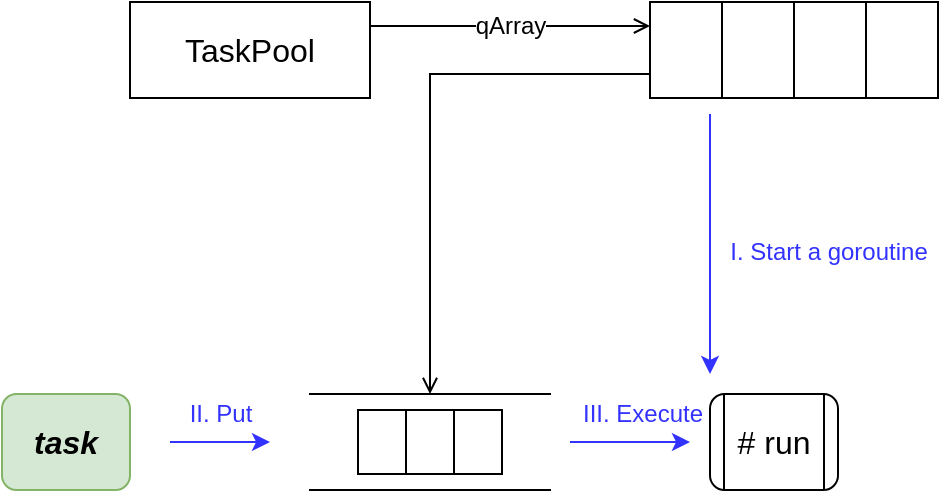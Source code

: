 <mxfile version="12.6.5" type="device"><diagram id="a55XZDYCs47zxHzTgkuK" name="task-pool"><mxGraphModel dx="946" dy="680" grid="1" gridSize="10" guides="1" tooltips="1" connect="1" arrows="1" fold="1" page="1" pageScale="1" pageWidth="850" pageHeight="1100" math="0" shadow="0"><root><mxCell id="0"/><mxCell id="1" parent="0"/><mxCell id="npmI5yXSIAtkeKeUTvYj-6" value="qArray" style="edgeStyle=orthogonalEdgeStyle;rounded=0;orthogonalLoop=1;jettySize=auto;html=1;exitX=1;exitY=0.25;exitDx=0;exitDy=0;fontSize=12;endArrow=open;endFill=0;entryX=0;entryY=0.25;entryDx=0;entryDy=0;" parent="1" source="npmI5yXSIAtkeKeUTvYj-1" target="npmI5yXSIAtkeKeUTvYj-7" edge="1"><mxGeometry relative="1" as="geometry"><mxPoint x="490" y="138" as="targetPoint"/></mxGeometry></mxCell><mxCell id="npmI5yXSIAtkeKeUTvYj-1" value="TaskPool" style="rounded=0;whiteSpace=wrap;html=1;fontSize=16;" parent="1" vertex="1"><mxGeometry x="240" y="114" width="120" height="48" as="geometry"/></mxCell><mxCell id="npmI5yXSIAtkeKeUTvYj-2" value="" style="shape=partialRectangle;whiteSpace=wrap;html=1;left=0;right=0;fillColor=none;fontSize=16;" parent="1" vertex="1"><mxGeometry x="330" y="310" width="120" height="48" as="geometry"/></mxCell><mxCell id="npmI5yXSIAtkeKeUTvYj-3" value="" style="rounded=0;whiteSpace=wrap;html=1;fontSize=16;" parent="1" vertex="1"><mxGeometry x="354" y="318" width="24" height="32" as="geometry"/></mxCell><mxCell id="npmI5yXSIAtkeKeUTvYj-4" value="" style="rounded=0;whiteSpace=wrap;html=1;fontSize=16;" parent="1" vertex="1"><mxGeometry x="378" y="318" width="24" height="32" as="geometry"/></mxCell><mxCell id="npmI5yXSIAtkeKeUTvYj-5" value="" style="rounded=0;whiteSpace=wrap;html=1;fontSize=16;" parent="1" vertex="1"><mxGeometry x="402" y="318" width="24" height="32" as="geometry"/></mxCell><mxCell id="npmI5yXSIAtkeKeUTvYj-11" style="edgeStyle=orthogonalEdgeStyle;rounded=0;orthogonalLoop=1;jettySize=auto;html=1;entryX=0.5;entryY=0;entryDx=0;entryDy=0;endArrow=open;endFill=0;fontSize=12;exitX=0;exitY=0.75;exitDx=0;exitDy=0;" parent="1" source="npmI5yXSIAtkeKeUTvYj-7" target="npmI5yXSIAtkeKeUTvYj-2" edge="1"><mxGeometry relative="1" as="geometry"><mxPoint x="490" y="150" as="sourcePoint"/></mxGeometry></mxCell><mxCell id="npmI5yXSIAtkeKeUTvYj-7" value="" style="rounded=0;whiteSpace=wrap;html=1;fontSize=16;" parent="1" vertex="1"><mxGeometry x="500" y="114" width="36" height="48" as="geometry"/></mxCell><mxCell id="npmI5yXSIAtkeKeUTvYj-8" value="" style="rounded=0;whiteSpace=wrap;html=1;fontSize=16;" parent="1" vertex="1"><mxGeometry x="536" y="114" width="36" height="48" as="geometry"/></mxCell><mxCell id="npmI5yXSIAtkeKeUTvYj-9" value="" style="rounded=0;whiteSpace=wrap;html=1;fontSize=16;" parent="1" vertex="1"><mxGeometry x="572" y="114" width="36" height="48" as="geometry"/></mxCell><mxCell id="npmI5yXSIAtkeKeUTvYj-10" value="" style="rounded=0;whiteSpace=wrap;html=1;fontSize=16;" parent="1" vertex="1"><mxGeometry x="608" y="114" width="36" height="48" as="geometry"/></mxCell><mxCell id="npmI5yXSIAtkeKeUTvYj-12" value="task" style="rounded=1;whiteSpace=wrap;html=1;fontSize=16;fillColor=#d5e8d4;strokeColor=#82b366;fontStyle=3" parent="1" vertex="1"><mxGeometry x="176" y="310" width="64" height="48" as="geometry"/></mxCell><mxCell id="npmI5yXSIAtkeKeUTvYj-13" value="" style="endArrow=classic;html=1;fontSize=12;edgeStyle=orthogonalEdgeStyle;strokeColor=#3333FF;" parent="1" edge="1"><mxGeometry width="50" height="50" relative="1" as="geometry"><mxPoint x="260" y="334" as="sourcePoint"/><mxPoint x="310" y="334" as="targetPoint"/></mxGeometry></mxCell><mxCell id="npmI5yXSIAtkeKeUTvYj-14" value="# run" style="shape=process;whiteSpace=wrap;html=1;backgroundOutline=1;rounded=1;fontSize=16;" parent="1" vertex="1"><mxGeometry x="530" y="310" width="64" height="48" as="geometry"/></mxCell><mxCell id="npmI5yXSIAtkeKeUTvYj-16" value="" style="endArrow=classic;html=1;fontSize=12;edgeStyle=orthogonalEdgeStyle;strokeColor=#3333FF;" parent="1" edge="1"><mxGeometry width="50" height="50" relative="1" as="geometry"><mxPoint x="530" y="170" as="sourcePoint"/><mxPoint x="530" y="300" as="targetPoint"/></mxGeometry></mxCell><mxCell id="npmI5yXSIAtkeKeUTvYj-17" value="" style="endArrow=classic;html=1;fontSize=12;edgeStyle=orthogonalEdgeStyle;strokeColor=#3333FF;" parent="1" edge="1"><mxGeometry width="50" height="50" relative="1" as="geometry"><mxPoint x="460" y="334" as="sourcePoint"/><mxPoint x="520" y="334" as="targetPoint"/></mxGeometry></mxCell><mxCell id="npmI5yXSIAtkeKeUTvYj-18" value="I. Start a goroutine" style="text;html=1;align=center;verticalAlign=middle;resizable=0;points=[];autosize=1;fontSize=12;fontColor=#3333FF;" parent="1" vertex="1"><mxGeometry x="534" y="229" width="110" height="20" as="geometry"/></mxCell><mxCell id="npmI5yXSIAtkeKeUTvYj-19" value="II. Put" style="text;html=1;align=center;verticalAlign=middle;resizable=0;points=[];autosize=1;fontSize=12;fontColor=#3333FF;" parent="1" vertex="1"><mxGeometry x="260" y="310" width="50" height="20" as="geometry"/></mxCell><mxCell id="npmI5yXSIAtkeKeUTvYj-20" value="III. Execute" style="text;html=1;align=center;verticalAlign=middle;resizable=0;points=[];autosize=1;fontSize=12;fontColor=#3333FF;" parent="1" vertex="1"><mxGeometry x="456" y="310" width="80" height="20" as="geometry"/></mxCell></root></mxGraphModel></diagram></mxfile>